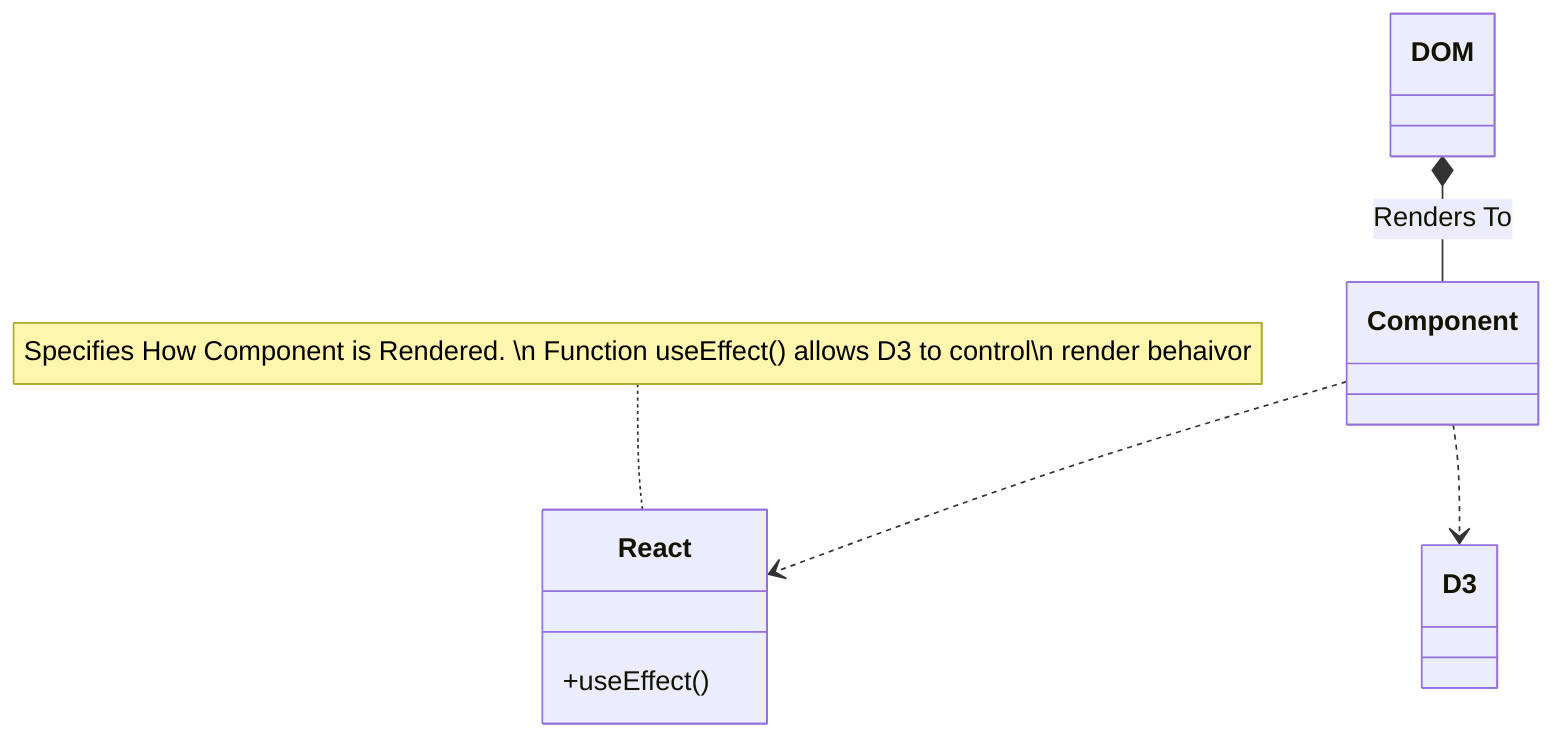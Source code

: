 classDiagram
    DOM *-- Component : Renders To
    Component ..> React 
    Component ..> D3
    note for React "Specifies How Component is Rendered. \n Function useEffect() allows D3 to control\n render behaivor"

    class React {
        +useEffect()
    }